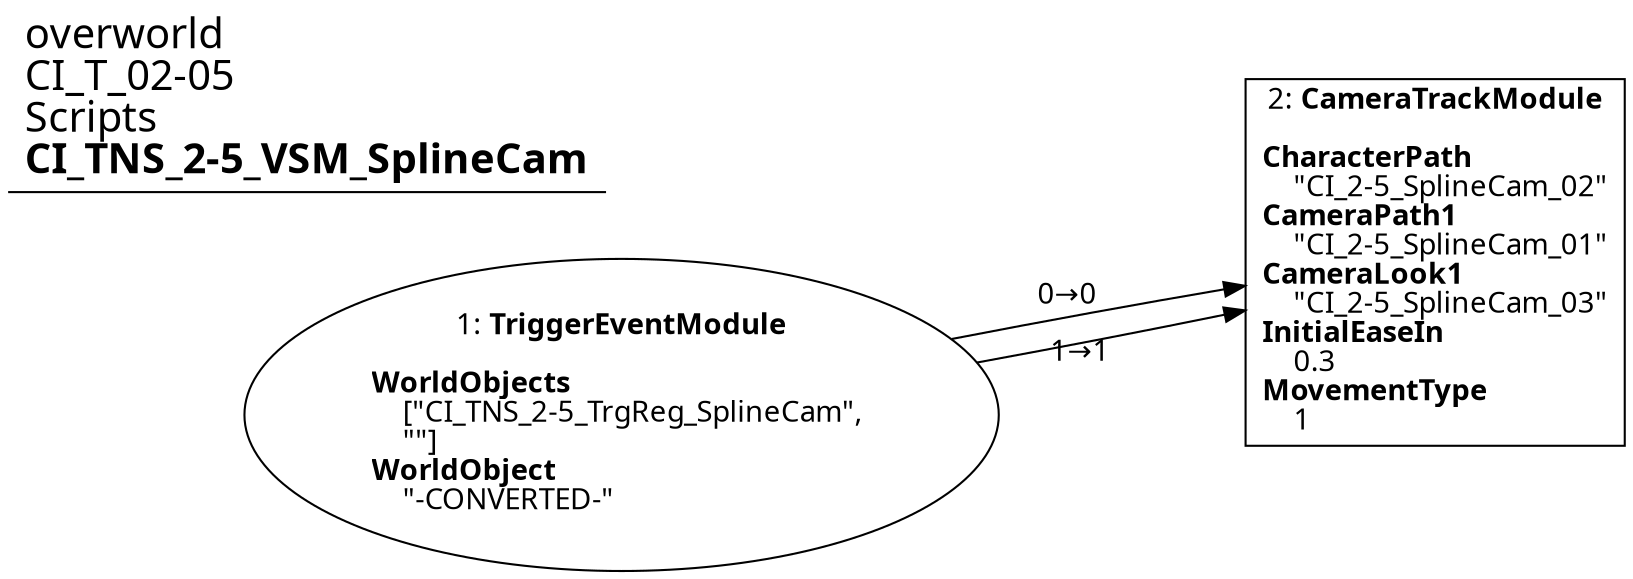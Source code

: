 digraph {
    layout = fdp;
    overlap = prism;
    sep = "+16";
    splines = spline;

    node [ shape = box ];

    graph [ fontname = "Segoe UI" ];
    node [ fontname = "Segoe UI" ];
    edge [ fontname = "Segoe UI" ];

    1 [ label = <1: <b>TriggerEventModule</b><br/><br/><b>WorldObjects</b><br align="left"/>    [&quot;CI_TNS_2-5_TrgReg_SplineCam&quot;, <br align="left"/>    &quot;&quot;]<br align="left"/><b>WorldObject</b><br align="left"/>    &quot;-CONVERTED-&quot;<br align="left"/>> ];
    1 [ shape = oval ]
    1 [ pos = "0.254,-0.14!" ];
    1 -> 2 [ label = "0→0" ];
    1 -> 2 [ label = "1→1" ];

    2 [ label = <2: <b>CameraTrackModule</b><br/><br/><b>CharacterPath</b><br align="left"/>    &quot;CI_2-5_SplineCam_02&quot;<br align="left"/><b>CameraPath1</b><br align="left"/>    &quot;CI_2-5_SplineCam_01&quot;<br align="left"/><b>CameraLook1</b><br align="left"/>    &quot;CI_2-5_SplineCam_03&quot;<br align="left"/><b>InitialEaseIn</b><br align="left"/>    0.3<br align="left"/><b>MovementType</b><br align="left"/>    1<br align="left"/>> ];
    2 [ pos = "0.56200004,-0.141!" ];

    title [ pos = "0.25300002,-0.13900001!" ];
    title [ shape = underline ];
    title [ label = <<font point-size="20">overworld<br align="left"/>CI_T_02-05<br align="left"/>Scripts<br align="left"/><b>CI_TNS_2-5_VSM_SplineCam</b><br align="left"/></font>> ];
}
